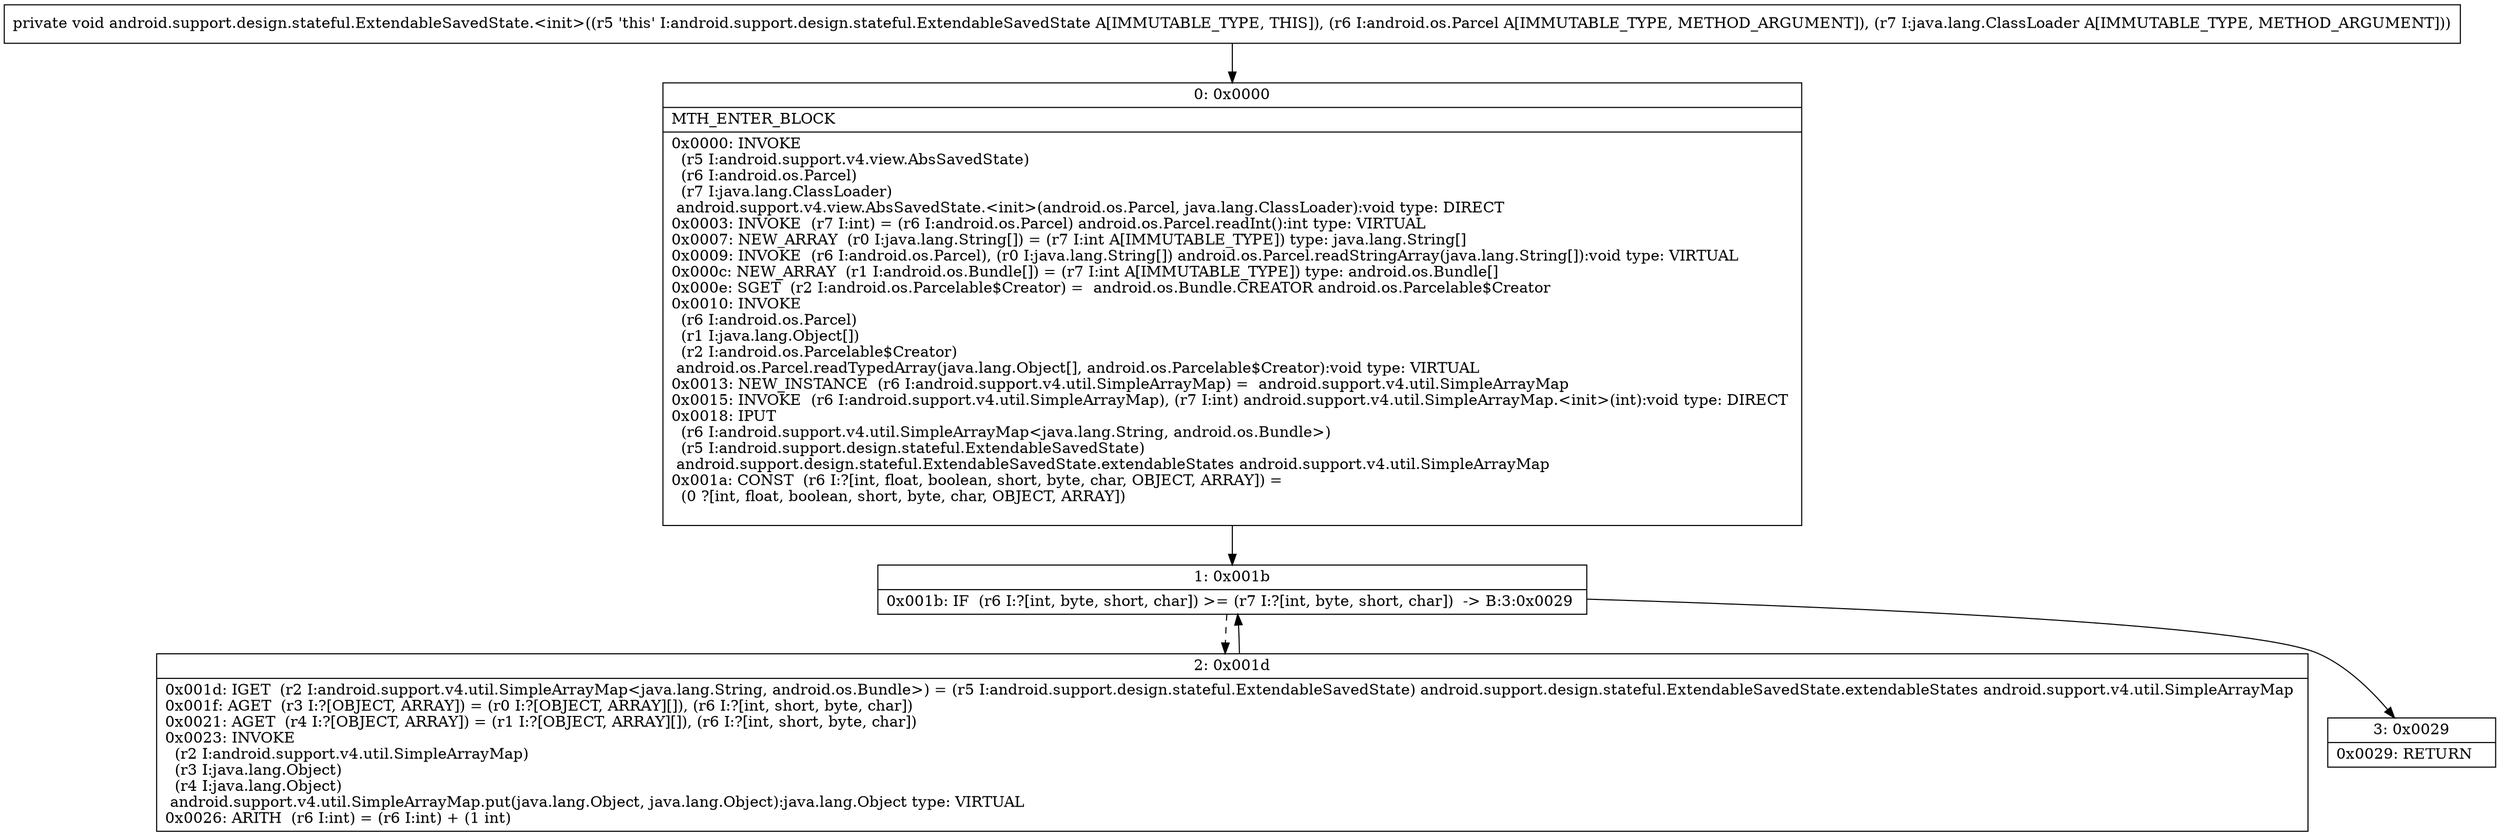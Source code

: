 digraph "CFG forandroid.support.design.stateful.ExtendableSavedState.\<init\>(Landroid\/os\/Parcel;Ljava\/lang\/ClassLoader;)V" {
Node_0 [shape=record,label="{0\:\ 0x0000|MTH_ENTER_BLOCK\l|0x0000: INVOKE  \l  (r5 I:android.support.v4.view.AbsSavedState)\l  (r6 I:android.os.Parcel)\l  (r7 I:java.lang.ClassLoader)\l android.support.v4.view.AbsSavedState.\<init\>(android.os.Parcel, java.lang.ClassLoader):void type: DIRECT \l0x0003: INVOKE  (r7 I:int) = (r6 I:android.os.Parcel) android.os.Parcel.readInt():int type: VIRTUAL \l0x0007: NEW_ARRAY  (r0 I:java.lang.String[]) = (r7 I:int A[IMMUTABLE_TYPE]) type: java.lang.String[] \l0x0009: INVOKE  (r6 I:android.os.Parcel), (r0 I:java.lang.String[]) android.os.Parcel.readStringArray(java.lang.String[]):void type: VIRTUAL \l0x000c: NEW_ARRAY  (r1 I:android.os.Bundle[]) = (r7 I:int A[IMMUTABLE_TYPE]) type: android.os.Bundle[] \l0x000e: SGET  (r2 I:android.os.Parcelable$Creator) =  android.os.Bundle.CREATOR android.os.Parcelable$Creator \l0x0010: INVOKE  \l  (r6 I:android.os.Parcel)\l  (r1 I:java.lang.Object[])\l  (r2 I:android.os.Parcelable$Creator)\l android.os.Parcel.readTypedArray(java.lang.Object[], android.os.Parcelable$Creator):void type: VIRTUAL \l0x0013: NEW_INSTANCE  (r6 I:android.support.v4.util.SimpleArrayMap) =  android.support.v4.util.SimpleArrayMap \l0x0015: INVOKE  (r6 I:android.support.v4.util.SimpleArrayMap), (r7 I:int) android.support.v4.util.SimpleArrayMap.\<init\>(int):void type: DIRECT \l0x0018: IPUT  \l  (r6 I:android.support.v4.util.SimpleArrayMap\<java.lang.String, android.os.Bundle\>)\l  (r5 I:android.support.design.stateful.ExtendableSavedState)\l android.support.design.stateful.ExtendableSavedState.extendableStates android.support.v4.util.SimpleArrayMap \l0x001a: CONST  (r6 I:?[int, float, boolean, short, byte, char, OBJECT, ARRAY]) = \l  (0 ?[int, float, boolean, short, byte, char, OBJECT, ARRAY])\l \l}"];
Node_1 [shape=record,label="{1\:\ 0x001b|0x001b: IF  (r6 I:?[int, byte, short, char]) \>= (r7 I:?[int, byte, short, char])  \-\> B:3:0x0029 \l}"];
Node_2 [shape=record,label="{2\:\ 0x001d|0x001d: IGET  (r2 I:android.support.v4.util.SimpleArrayMap\<java.lang.String, android.os.Bundle\>) = (r5 I:android.support.design.stateful.ExtendableSavedState) android.support.design.stateful.ExtendableSavedState.extendableStates android.support.v4.util.SimpleArrayMap \l0x001f: AGET  (r3 I:?[OBJECT, ARRAY]) = (r0 I:?[OBJECT, ARRAY][]), (r6 I:?[int, short, byte, char]) \l0x0021: AGET  (r4 I:?[OBJECT, ARRAY]) = (r1 I:?[OBJECT, ARRAY][]), (r6 I:?[int, short, byte, char]) \l0x0023: INVOKE  \l  (r2 I:android.support.v4.util.SimpleArrayMap)\l  (r3 I:java.lang.Object)\l  (r4 I:java.lang.Object)\l android.support.v4.util.SimpleArrayMap.put(java.lang.Object, java.lang.Object):java.lang.Object type: VIRTUAL \l0x0026: ARITH  (r6 I:int) = (r6 I:int) + (1 int) \l}"];
Node_3 [shape=record,label="{3\:\ 0x0029|0x0029: RETURN   \l}"];
MethodNode[shape=record,label="{private void android.support.design.stateful.ExtendableSavedState.\<init\>((r5 'this' I:android.support.design.stateful.ExtendableSavedState A[IMMUTABLE_TYPE, THIS]), (r6 I:android.os.Parcel A[IMMUTABLE_TYPE, METHOD_ARGUMENT]), (r7 I:java.lang.ClassLoader A[IMMUTABLE_TYPE, METHOD_ARGUMENT])) }"];
MethodNode -> Node_0;
Node_0 -> Node_1;
Node_1 -> Node_2[style=dashed];
Node_1 -> Node_3;
Node_2 -> Node_1;
}

